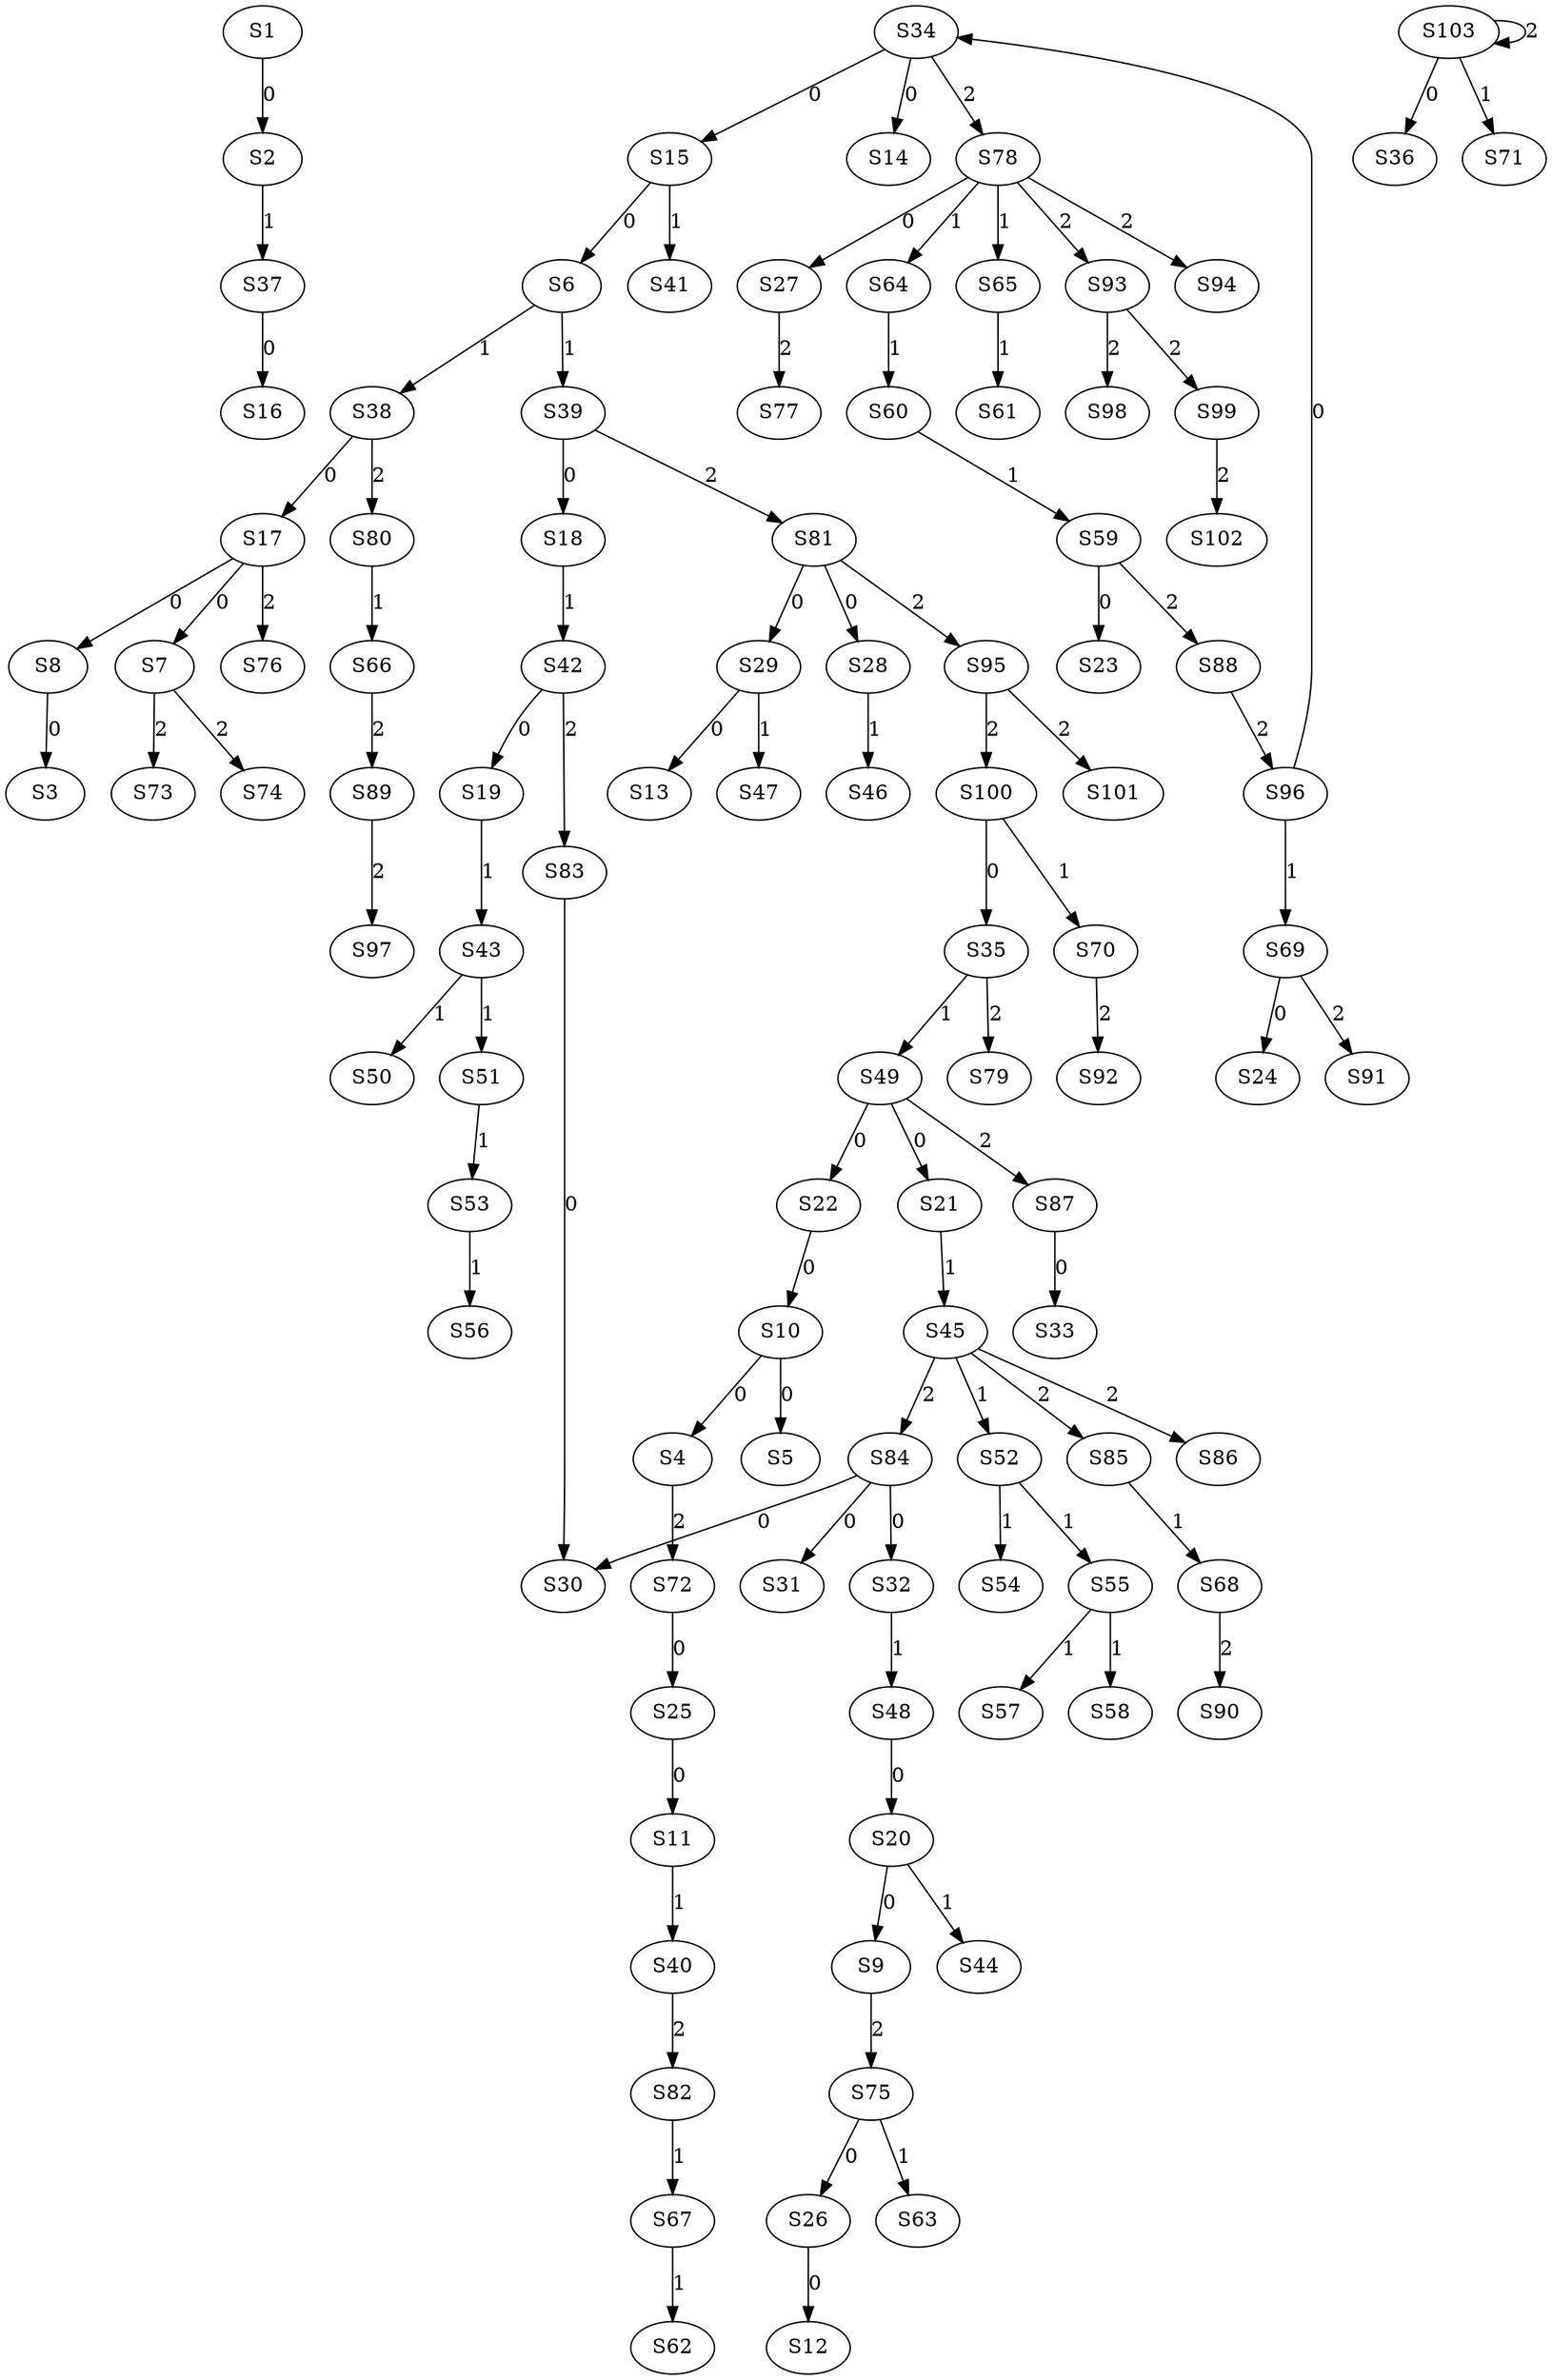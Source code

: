 strict digraph {
	S1 -> S2 [ label = 0 ];
	S8 -> S3 [ label = 0 ];
	S10 -> S4 [ label = 0 ];
	S10 -> S5 [ label = 0 ];
	S15 -> S6 [ label = 0 ];
	S17 -> S7 [ label = 0 ];
	S17 -> S8 [ label = 0 ];
	S20 -> S9 [ label = 0 ];
	S22 -> S10 [ label = 0 ];
	S25 -> S11 [ label = 0 ];
	S26 -> S12 [ label = 0 ];
	S29 -> S13 [ label = 0 ];
	S34 -> S14 [ label = 0 ];
	S34 -> S15 [ label = 0 ];
	S37 -> S16 [ label = 0 ];
	S38 -> S17 [ label = 0 ];
	S39 -> S18 [ label = 0 ];
	S42 -> S19 [ label = 0 ];
	S48 -> S20 [ label = 0 ];
	S49 -> S21 [ label = 0 ];
	S49 -> S22 [ label = 0 ];
	S59 -> S23 [ label = 0 ];
	S69 -> S24 [ label = 0 ];
	S72 -> S25 [ label = 0 ];
	S75 -> S26 [ label = 0 ];
	S78 -> S27 [ label = 0 ];
	S81 -> S28 [ label = 0 ];
	S81 -> S29 [ label = 0 ];
	S84 -> S30 [ label = 0 ];
	S84 -> S31 [ label = 0 ];
	S84 -> S32 [ label = 0 ];
	S87 -> S33 [ label = 0 ];
	S96 -> S34 [ label = 0 ];
	S100 -> S35 [ label = 0 ];
	S103 -> S36 [ label = 0 ];
	S2 -> S37 [ label = 1 ];
	S6 -> S38 [ label = 1 ];
	S6 -> S39 [ label = 1 ];
	S11 -> S40 [ label = 1 ];
	S15 -> S41 [ label = 1 ];
	S18 -> S42 [ label = 1 ];
	S19 -> S43 [ label = 1 ];
	S20 -> S44 [ label = 1 ];
	S21 -> S45 [ label = 1 ];
	S28 -> S46 [ label = 1 ];
	S29 -> S47 [ label = 1 ];
	S32 -> S48 [ label = 1 ];
	S35 -> S49 [ label = 1 ];
	S43 -> S50 [ label = 1 ];
	S43 -> S51 [ label = 1 ];
	S45 -> S52 [ label = 1 ];
	S51 -> S53 [ label = 1 ];
	S52 -> S54 [ label = 1 ];
	S52 -> S55 [ label = 1 ];
	S53 -> S56 [ label = 1 ];
	S55 -> S57 [ label = 1 ];
	S55 -> S58 [ label = 1 ];
	S60 -> S59 [ label = 1 ];
	S64 -> S60 [ label = 1 ];
	S65 -> S61 [ label = 1 ];
	S67 -> S62 [ label = 1 ];
	S75 -> S63 [ label = 1 ];
	S78 -> S64 [ label = 1 ];
	S78 -> S65 [ label = 1 ];
	S80 -> S66 [ label = 1 ];
	S82 -> S67 [ label = 1 ];
	S85 -> S68 [ label = 1 ];
	S96 -> S69 [ label = 1 ];
	S100 -> S70 [ label = 1 ];
	S103 -> S71 [ label = 1 ];
	S4 -> S72 [ label = 2 ];
	S7 -> S73 [ label = 2 ];
	S7 -> S74 [ label = 2 ];
	S9 -> S75 [ label = 2 ];
	S17 -> S76 [ label = 2 ];
	S27 -> S77 [ label = 2 ];
	S34 -> S78 [ label = 2 ];
	S35 -> S79 [ label = 2 ];
	S38 -> S80 [ label = 2 ];
	S39 -> S81 [ label = 2 ];
	S40 -> S82 [ label = 2 ];
	S42 -> S83 [ label = 2 ];
	S45 -> S84 [ label = 2 ];
	S45 -> S85 [ label = 2 ];
	S45 -> S86 [ label = 2 ];
	S49 -> S87 [ label = 2 ];
	S59 -> S88 [ label = 2 ];
	S66 -> S89 [ label = 2 ];
	S68 -> S90 [ label = 2 ];
	S69 -> S91 [ label = 2 ];
	S70 -> S92 [ label = 2 ];
	S78 -> S93 [ label = 2 ];
	S78 -> S94 [ label = 2 ];
	S81 -> S95 [ label = 2 ];
	S88 -> S96 [ label = 2 ];
	S89 -> S97 [ label = 2 ];
	S93 -> S98 [ label = 2 ];
	S93 -> S99 [ label = 2 ];
	S95 -> S100 [ label = 2 ];
	S95 -> S101 [ label = 2 ];
	S99 -> S102 [ label = 2 ];
	S103 -> S103 [ label = 2 ];
	S83 -> S30 [ label = 0 ];
}